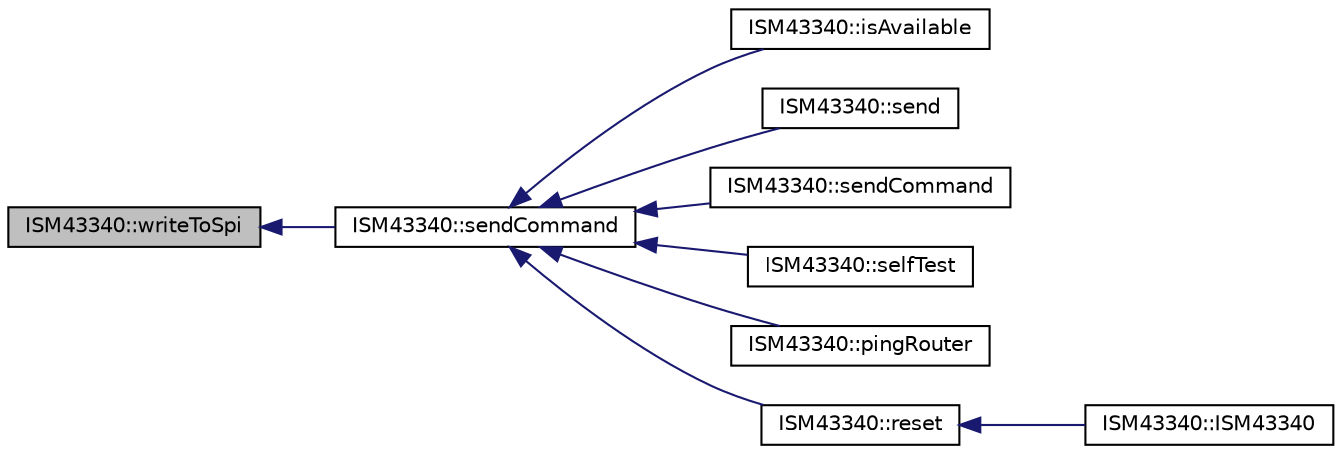 digraph "ISM43340::writeToSpi"
{
  edge [fontname="Helvetica",fontsize="10",labelfontname="Helvetica",labelfontsize="10"];
  node [fontname="Helvetica",fontsize="10",shape=record];
  rankdir="LR";
  Node68 [label="ISM43340::writeToSpi",height=0.2,width=0.4,color="black", fillcolor="grey75", style="filled", fontcolor="black"];
  Node68 -> Node69 [dir="back",color="midnightblue",fontsize="10",style="solid",fontname="Helvetica"];
  Node69 [label="ISM43340::sendCommand",height=0.2,width=0.4,color="black", fillcolor="white", style="filled",URL="$class_i_s_m43340.html#a55f5fa5d826f8056d5f7d43f43a55691",tooltip="Base send command function. "];
  Node69 -> Node70 [dir="back",color="midnightblue",fontsize="10",style="solid",fontname="Helvetica"];
  Node70 [label="ISM43340::isAvailable",height=0.2,width=0.4,color="black", fillcolor="white", style="filled",URL="$class_i_s_m43340.html#ab0678ac375792c9c9499ae9b42e5b6a3",tooltip="Returns true when there is data to read from the radio. "];
  Node69 -> Node71 [dir="back",color="midnightblue",fontsize="10",style="solid",fontname="Helvetica"];
  Node71 [label="ISM43340::send",height=0.2,width=0.4,color="black", fillcolor="white", style="filled",URL="$class_i_s_m43340.html#a3a64b0ef7c8286b330311afcf70bbd45",tooltip="Blocking call to send X number of bytes from data over the radio. "];
  Node69 -> Node72 [dir="back",color="midnightblue",fontsize="10",style="solid",fontname="Helvetica"];
  Node72 [label="ISM43340::sendCommand",height=0.2,width=0.4,color="black", fillcolor="white", style="filled",URL="$class_i_s_m43340.html#aa0175106811681726972de1a475fcd4b",tooltip="Convenience function since all initialization data are string constants. "];
  Node69 -> Node73 [dir="back",color="midnightblue",fontsize="10",style="solid",fontname="Helvetica"];
  Node73 [label="ISM43340::selfTest",height=0.2,width=0.4,color="black", fillcolor="white", style="filled",URL="$class_i_s_m43340.html#a95d33af4f23014987be2bc28df3aba2d"];
  Node69 -> Node74 [dir="back",color="midnightblue",fontsize="10",style="solid",fontname="Helvetica"];
  Node74 [label="ISM43340::pingRouter",height=0.2,width=0.4,color="black", fillcolor="white", style="filled",URL="$class_i_s_m43340.html#abb2e9dbc0e7058d62a44d12eaeacd211"];
  Node69 -> Node75 [dir="back",color="midnightblue",fontsize="10",style="solid",fontname="Helvetica"];
  Node75 [label="ISM43340::reset",height=0.2,width=0.4,color="black", fillcolor="white", style="filled",URL="$class_i_s_m43340.html#a1a802e672db823dbe5471866e6692309",tooltip="Power cycles the device, connects to the network, and sets up the two sockets for UDP communication..."];
  Node75 -> Node76 [dir="back",color="midnightblue",fontsize="10",style="solid",fontname="Helvetica"];
  Node76 [label="ISM43340::ISM43340",height=0.2,width=0.4,color="black", fillcolor="white", style="filled",URL="$class_i_s_m43340.html#a2c19b9ec46df497471e44eb5c791844a"];
}
